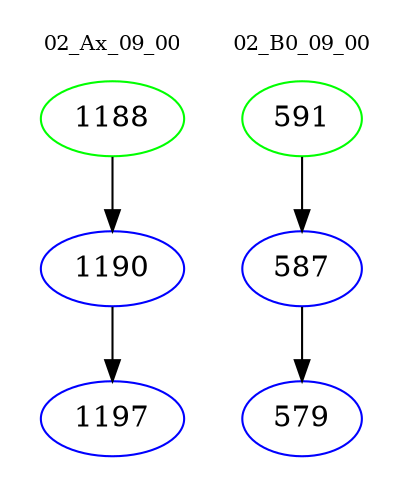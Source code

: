 digraph{
subgraph cluster_0 {
color = white
label = "02_Ax_09_00";
fontsize=10;
T0_1188 [label="1188", color="green"]
T0_1188 -> T0_1190 [color="black"]
T0_1190 [label="1190", color="blue"]
T0_1190 -> T0_1197 [color="black"]
T0_1197 [label="1197", color="blue"]
}
subgraph cluster_1 {
color = white
label = "02_B0_09_00";
fontsize=10;
T1_591 [label="591", color="green"]
T1_591 -> T1_587 [color="black"]
T1_587 [label="587", color="blue"]
T1_587 -> T1_579 [color="black"]
T1_579 [label="579", color="blue"]
}
}
